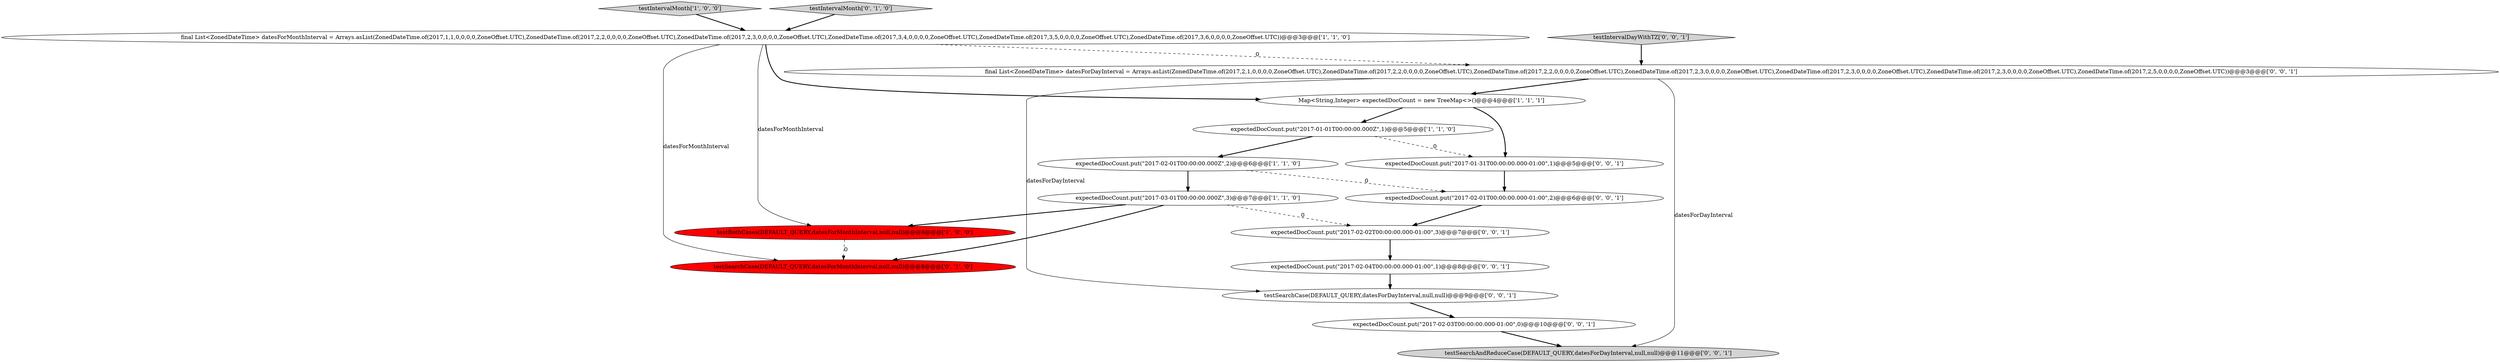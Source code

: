 digraph {
1 [style = filled, label = "expectedDocCount.put(\"2017-01-01T00:00:00.000Z\",1)@@@5@@@['1', '1', '0']", fillcolor = white, shape = ellipse image = "AAA0AAABBB1BBB"];
3 [style = filled, label = "testBothCases(DEFAULT_QUERY,datesForMonthInterval,null,null)@@@8@@@['1', '0', '0']", fillcolor = red, shape = ellipse image = "AAA1AAABBB1BBB"];
15 [style = filled, label = "testSearchAndReduceCase(DEFAULT_QUERY,datesForDayInterval,null,null)@@@11@@@['0', '0', '1']", fillcolor = lightgray, shape = ellipse image = "AAA0AAABBB3BBB"];
5 [style = filled, label = "final List<ZonedDateTime> datesForMonthInterval = Arrays.asList(ZonedDateTime.of(2017,1,1,0,0,0,0,ZoneOffset.UTC),ZonedDateTime.of(2017,2,2,0,0,0,0,ZoneOffset.UTC),ZonedDateTime.of(2017,2,3,0,0,0,0,ZoneOffset.UTC),ZonedDateTime.of(2017,3,4,0,0,0,0,ZoneOffset.UTC),ZonedDateTime.of(2017,3,5,0,0,0,0,ZoneOffset.UTC),ZonedDateTime.of(2017,3,6,0,0,0,0,ZoneOffset.UTC))@@@3@@@['1', '1', '0']", fillcolor = white, shape = ellipse image = "AAA0AAABBB1BBB"];
12 [style = filled, label = "expectedDocCount.put(\"2017-02-04T00:00:00.000-01:00\",1)@@@8@@@['0', '0', '1']", fillcolor = white, shape = ellipse image = "AAA0AAABBB3BBB"];
8 [style = filled, label = "testSearchCase(DEFAULT_QUERY,datesForMonthInterval,null,null)@@@8@@@['0', '1', '0']", fillcolor = red, shape = ellipse image = "AAA1AAABBB2BBB"];
9 [style = filled, label = "final List<ZonedDateTime> datesForDayInterval = Arrays.asList(ZonedDateTime.of(2017,2,1,0,0,0,0,ZoneOffset.UTC),ZonedDateTime.of(2017,2,2,0,0,0,0,ZoneOffset.UTC),ZonedDateTime.of(2017,2,2,0,0,0,0,ZoneOffset.UTC),ZonedDateTime.of(2017,2,3,0,0,0,0,ZoneOffset.UTC),ZonedDateTime.of(2017,2,3,0,0,0,0,ZoneOffset.UTC),ZonedDateTime.of(2017,2,3,0,0,0,0,ZoneOffset.UTC),ZonedDateTime.of(2017,2,5,0,0,0,0,ZoneOffset.UTC))@@@3@@@['0', '0', '1']", fillcolor = white, shape = ellipse image = "AAA0AAABBB3BBB"];
4 [style = filled, label = "testIntervalMonth['1', '0', '0']", fillcolor = lightgray, shape = diamond image = "AAA0AAABBB1BBB"];
2 [style = filled, label = "expectedDocCount.put(\"2017-02-01T00:00:00.000Z\",2)@@@6@@@['1', '1', '0']", fillcolor = white, shape = ellipse image = "AAA0AAABBB1BBB"];
11 [style = filled, label = "expectedDocCount.put(\"2017-01-31T00:00:00.000-01:00\",1)@@@5@@@['0', '0', '1']", fillcolor = white, shape = ellipse image = "AAA0AAABBB3BBB"];
13 [style = filled, label = "testIntervalDayWithTZ['0', '0', '1']", fillcolor = lightgray, shape = diamond image = "AAA0AAABBB3BBB"];
14 [style = filled, label = "expectedDocCount.put(\"2017-02-02T00:00:00.000-01:00\",3)@@@7@@@['0', '0', '1']", fillcolor = white, shape = ellipse image = "AAA0AAABBB3BBB"];
10 [style = filled, label = "expectedDocCount.put(\"2017-02-03T00:00:00.000-01:00\",0)@@@10@@@['0', '0', '1']", fillcolor = white, shape = ellipse image = "AAA0AAABBB3BBB"];
17 [style = filled, label = "testSearchCase(DEFAULT_QUERY,datesForDayInterval,null,null)@@@9@@@['0', '0', '1']", fillcolor = white, shape = ellipse image = "AAA0AAABBB3BBB"];
6 [style = filled, label = "expectedDocCount.put(\"2017-03-01T00:00:00.000Z\",3)@@@7@@@['1', '1', '0']", fillcolor = white, shape = ellipse image = "AAA0AAABBB1BBB"];
16 [style = filled, label = "expectedDocCount.put(\"2017-02-01T00:00:00.000-01:00\",2)@@@6@@@['0', '0', '1']", fillcolor = white, shape = ellipse image = "AAA0AAABBB3BBB"];
7 [style = filled, label = "testIntervalMonth['0', '1', '0']", fillcolor = lightgray, shape = diamond image = "AAA0AAABBB2BBB"];
0 [style = filled, label = "Map<String,Integer> expectedDocCount = new TreeMap<>()@@@4@@@['1', '1', '1']", fillcolor = white, shape = ellipse image = "AAA0AAABBB1BBB"];
11->16 [style = bold, label=""];
6->3 [style = bold, label=""];
17->10 [style = bold, label=""];
5->8 [style = solid, label="datesForMonthInterval"];
10->15 [style = bold, label=""];
9->0 [style = bold, label=""];
2->6 [style = bold, label=""];
9->17 [style = solid, label="datesForDayInterval"];
5->3 [style = solid, label="datesForMonthInterval"];
12->17 [style = bold, label=""];
0->11 [style = bold, label=""];
5->9 [style = dashed, label="0"];
6->14 [style = dashed, label="0"];
7->5 [style = bold, label=""];
5->0 [style = bold, label=""];
1->11 [style = dashed, label="0"];
0->1 [style = bold, label=""];
2->16 [style = dashed, label="0"];
14->12 [style = bold, label=""];
9->15 [style = solid, label="datesForDayInterval"];
6->8 [style = bold, label=""];
3->8 [style = dashed, label="0"];
16->14 [style = bold, label=""];
1->2 [style = bold, label=""];
13->9 [style = bold, label=""];
4->5 [style = bold, label=""];
}
